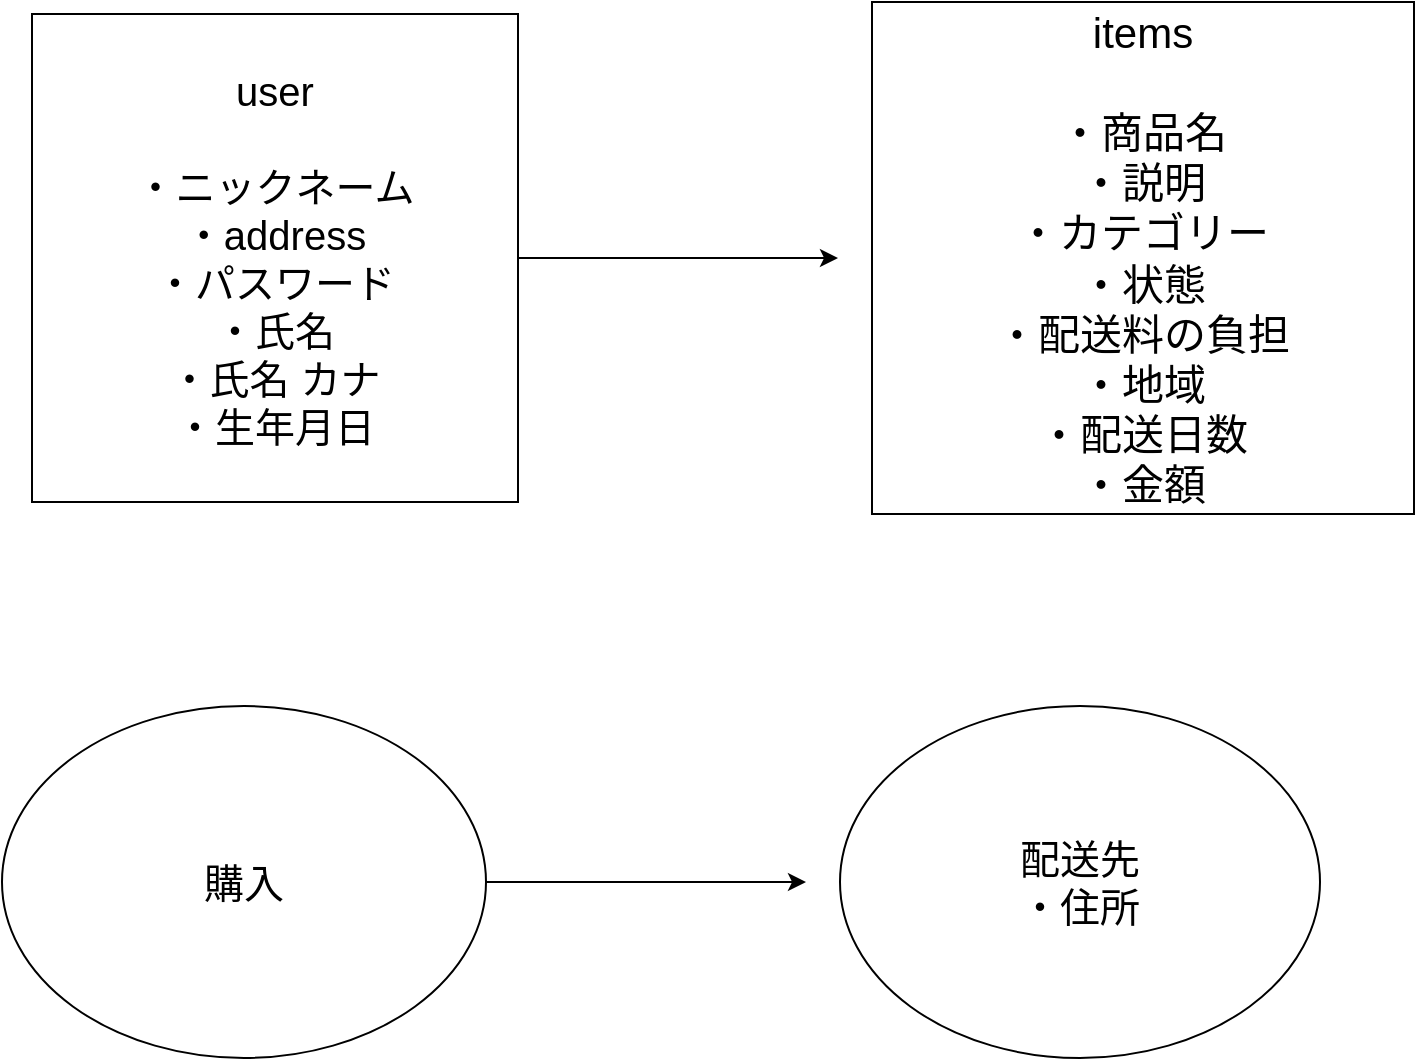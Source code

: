 <mxfile version="13.10.0" type="embed">
    <diagram id="GSyFYaAcnu0aSnQgMb0z" name="ページ1">
        <mxGraphModel dx="1016" dy="859" grid="1" gridSize="16" guides="1" tooltips="1" connect="1" arrows="1" fold="1" page="1" pageScale="1" pageWidth="827" pageHeight="1169" math="0" shadow="0">
            <root>
                <mxCell id="0"/>
                <mxCell id="1" parent="0"/>
                <mxCell id="8" style="edgeStyle=orthogonalEdgeStyle;rounded=0;orthogonalLoop=1;jettySize=auto;html=1;" edge="1" parent="1" source="3">
                    <mxGeometry relative="1" as="geometry">
                        <mxPoint x="464" y="144" as="targetPoint"/>
                    </mxGeometry>
                </mxCell>
                <mxCell id="3" value="&lt;font style=&quot;font-size: 20px&quot;&gt;&lt;br&gt;user&lt;br&gt;&lt;br&gt;・ニックネーム&lt;br&gt;・address&lt;br&gt;・パスワード&lt;br&gt;・氏名&lt;br&gt;・氏名 カナ&lt;br&gt;・生年月日&lt;br&gt;&lt;br&gt;&lt;/font&gt;" style="rounded=0;whiteSpace=wrap;html=1;" parent="1" vertex="1">
                    <mxGeometry x="61" y="22" width="243" height="244" as="geometry"/>
                </mxCell>
                <mxCell id="4" value="&lt;font style=&quot;font-size: 21px&quot;&gt;items&lt;br&gt;&lt;br&gt;・商品名&lt;br&gt;・説明&lt;br&gt;・カテゴリー&lt;br&gt;・状態&lt;br&gt;・配送料の負担&lt;br&gt;・地域&lt;br&gt;・配送日数&lt;br&gt;・金額&lt;br&gt;&lt;/font&gt;" style="rounded=0;whiteSpace=wrap;html=1;" vertex="1" parent="1">
                    <mxGeometry x="481" y="16" width="271" height="256" as="geometry"/>
                </mxCell>
                <mxCell id="9" style="edgeStyle=orthogonalEdgeStyle;rounded=0;orthogonalLoop=1;jettySize=auto;html=1;" edge="1" parent="1" source="6">
                    <mxGeometry relative="1" as="geometry">
                        <mxPoint x="448" y="456" as="targetPoint"/>
                    </mxGeometry>
                </mxCell>
                <mxCell id="6" value="&lt;span style=&quot;font-size: 20px&quot;&gt;購入&lt;br&gt;&lt;/span&gt;" style="ellipse;whiteSpace=wrap;html=1;" vertex="1" parent="1">
                    <mxGeometry x="46" y="368" width="242" height="176" as="geometry"/>
                </mxCell>
                <mxCell id="7" value="&lt;font style=&quot;font-size: 20px&quot;&gt;配送先&lt;br&gt;・住所&lt;br&gt;&lt;/font&gt;" style="ellipse;whiteSpace=wrap;html=1;" vertex="1" parent="1">
                    <mxGeometry x="465" y="368" width="240" height="176" as="geometry"/>
                </mxCell>
            </root>
        </mxGraphModel>
    </diagram>
</mxfile>